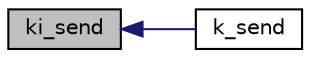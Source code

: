 digraph "ki_send"
{
  edge [fontname="Helvetica",fontsize="10",labelfontname="Helvetica",labelfontsize="10"];
  node [fontname="Helvetica",fontsize="10",shape=record];
  rankdir="LR";
  Node1 [label="ki_send",height=0.2,width=0.4,color="black", fillcolor="grey75", style="filled", fontcolor="black"];
  Node1 -> Node2 [dir="back",color="midnightblue",fontsize="10",style="solid",fontname="Helvetica"];
  Node2 [label="k_send",height=0.2,width=0.4,color="black", fillcolor="white", style="filled",URL="$krnl_8h.html#aad1cd26ac0560fb40b088b229c07f7a3"];
}
